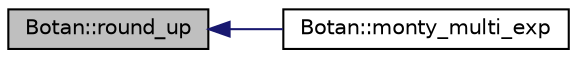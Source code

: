 digraph "Botan::round_up"
{
  edge [fontname="Helvetica",fontsize="10",labelfontname="Helvetica",labelfontsize="10"];
  node [fontname="Helvetica",fontsize="10",shape=record];
  rankdir="LR";
  Node294 [label="Botan::round_up",height=0.2,width=0.4,color="black", fillcolor="grey75", style="filled", fontcolor="black"];
  Node294 -> Node295 [dir="back",color="midnightblue",fontsize="10",style="solid",fontname="Helvetica"];
  Node295 [label="Botan::monty_multi_exp",height=0.2,width=0.4,color="black", fillcolor="white", style="filled",URL="$namespace_botan.html#a569119add8b600e92227182777726fb1"];
}
